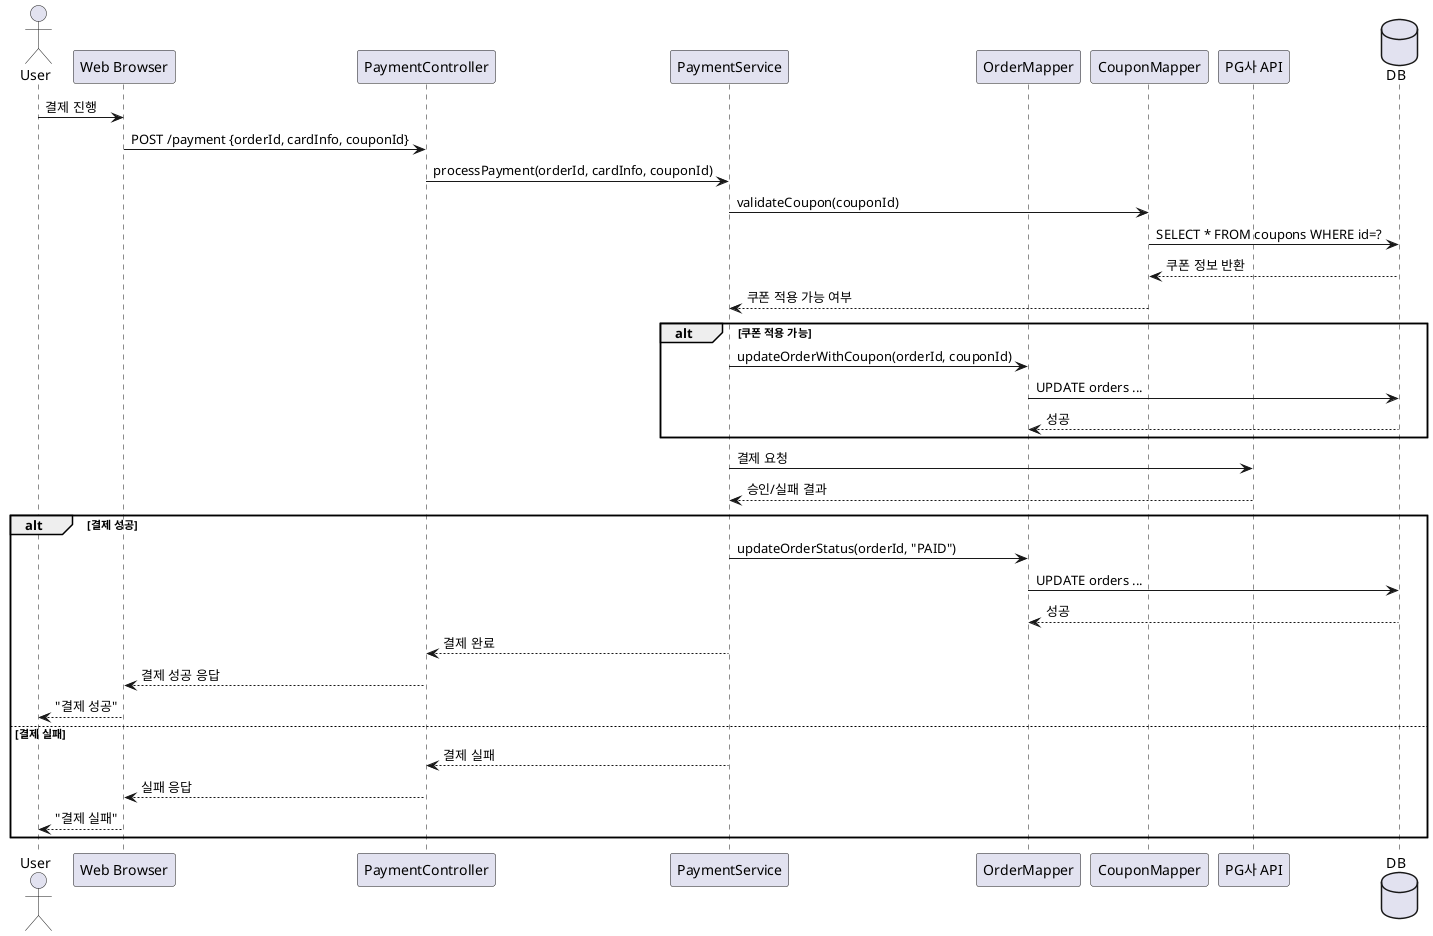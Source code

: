 @startuml
actor User
participant "Web Browser" as Browser
participant "PaymentController" as Controller
participant "PaymentService" as Service
participant "OrderMapper" as OrderMapper
participant "CouponMapper" as CouponMapper
participant "PG사 API" as PG
database "DB" as DB

User -> Browser : 결제 진행
Browser -> Controller : POST /payment {orderId, cardInfo, couponId}
Controller -> Service : processPayment(orderId, cardInfo, couponId)
Service -> CouponMapper : validateCoupon(couponId)
CouponMapper -> DB : SELECT * FROM coupons WHERE id=?
DB --> CouponMapper : 쿠폰 정보 반환
CouponMapper --> Service : 쿠폰 적용 가능 여부
alt 쿠폰 적용 가능
    Service -> OrderMapper : updateOrderWithCoupon(orderId, couponId)
    OrderMapper -> DB : UPDATE orders ...
    DB --> OrderMapper : 성공
end
Service -> PG : 결제 요청
PG --> Service : 승인/실패 결과
alt 결제 성공
    Service -> OrderMapper : updateOrderStatus(orderId, "PAID")
    OrderMapper -> DB : UPDATE orders ...
    DB --> OrderMapper : 성공
    Service --> Controller : 결제 완료
    Controller --> Browser : 결제 성공 응답
    Browser --> User : "결제 성공"
else 결제 실패
    Service --> Controller : 결제 실패
    Controller --> Browser : 실패 응답
    Browser --> User : "결제 실패"
end
@enduml
